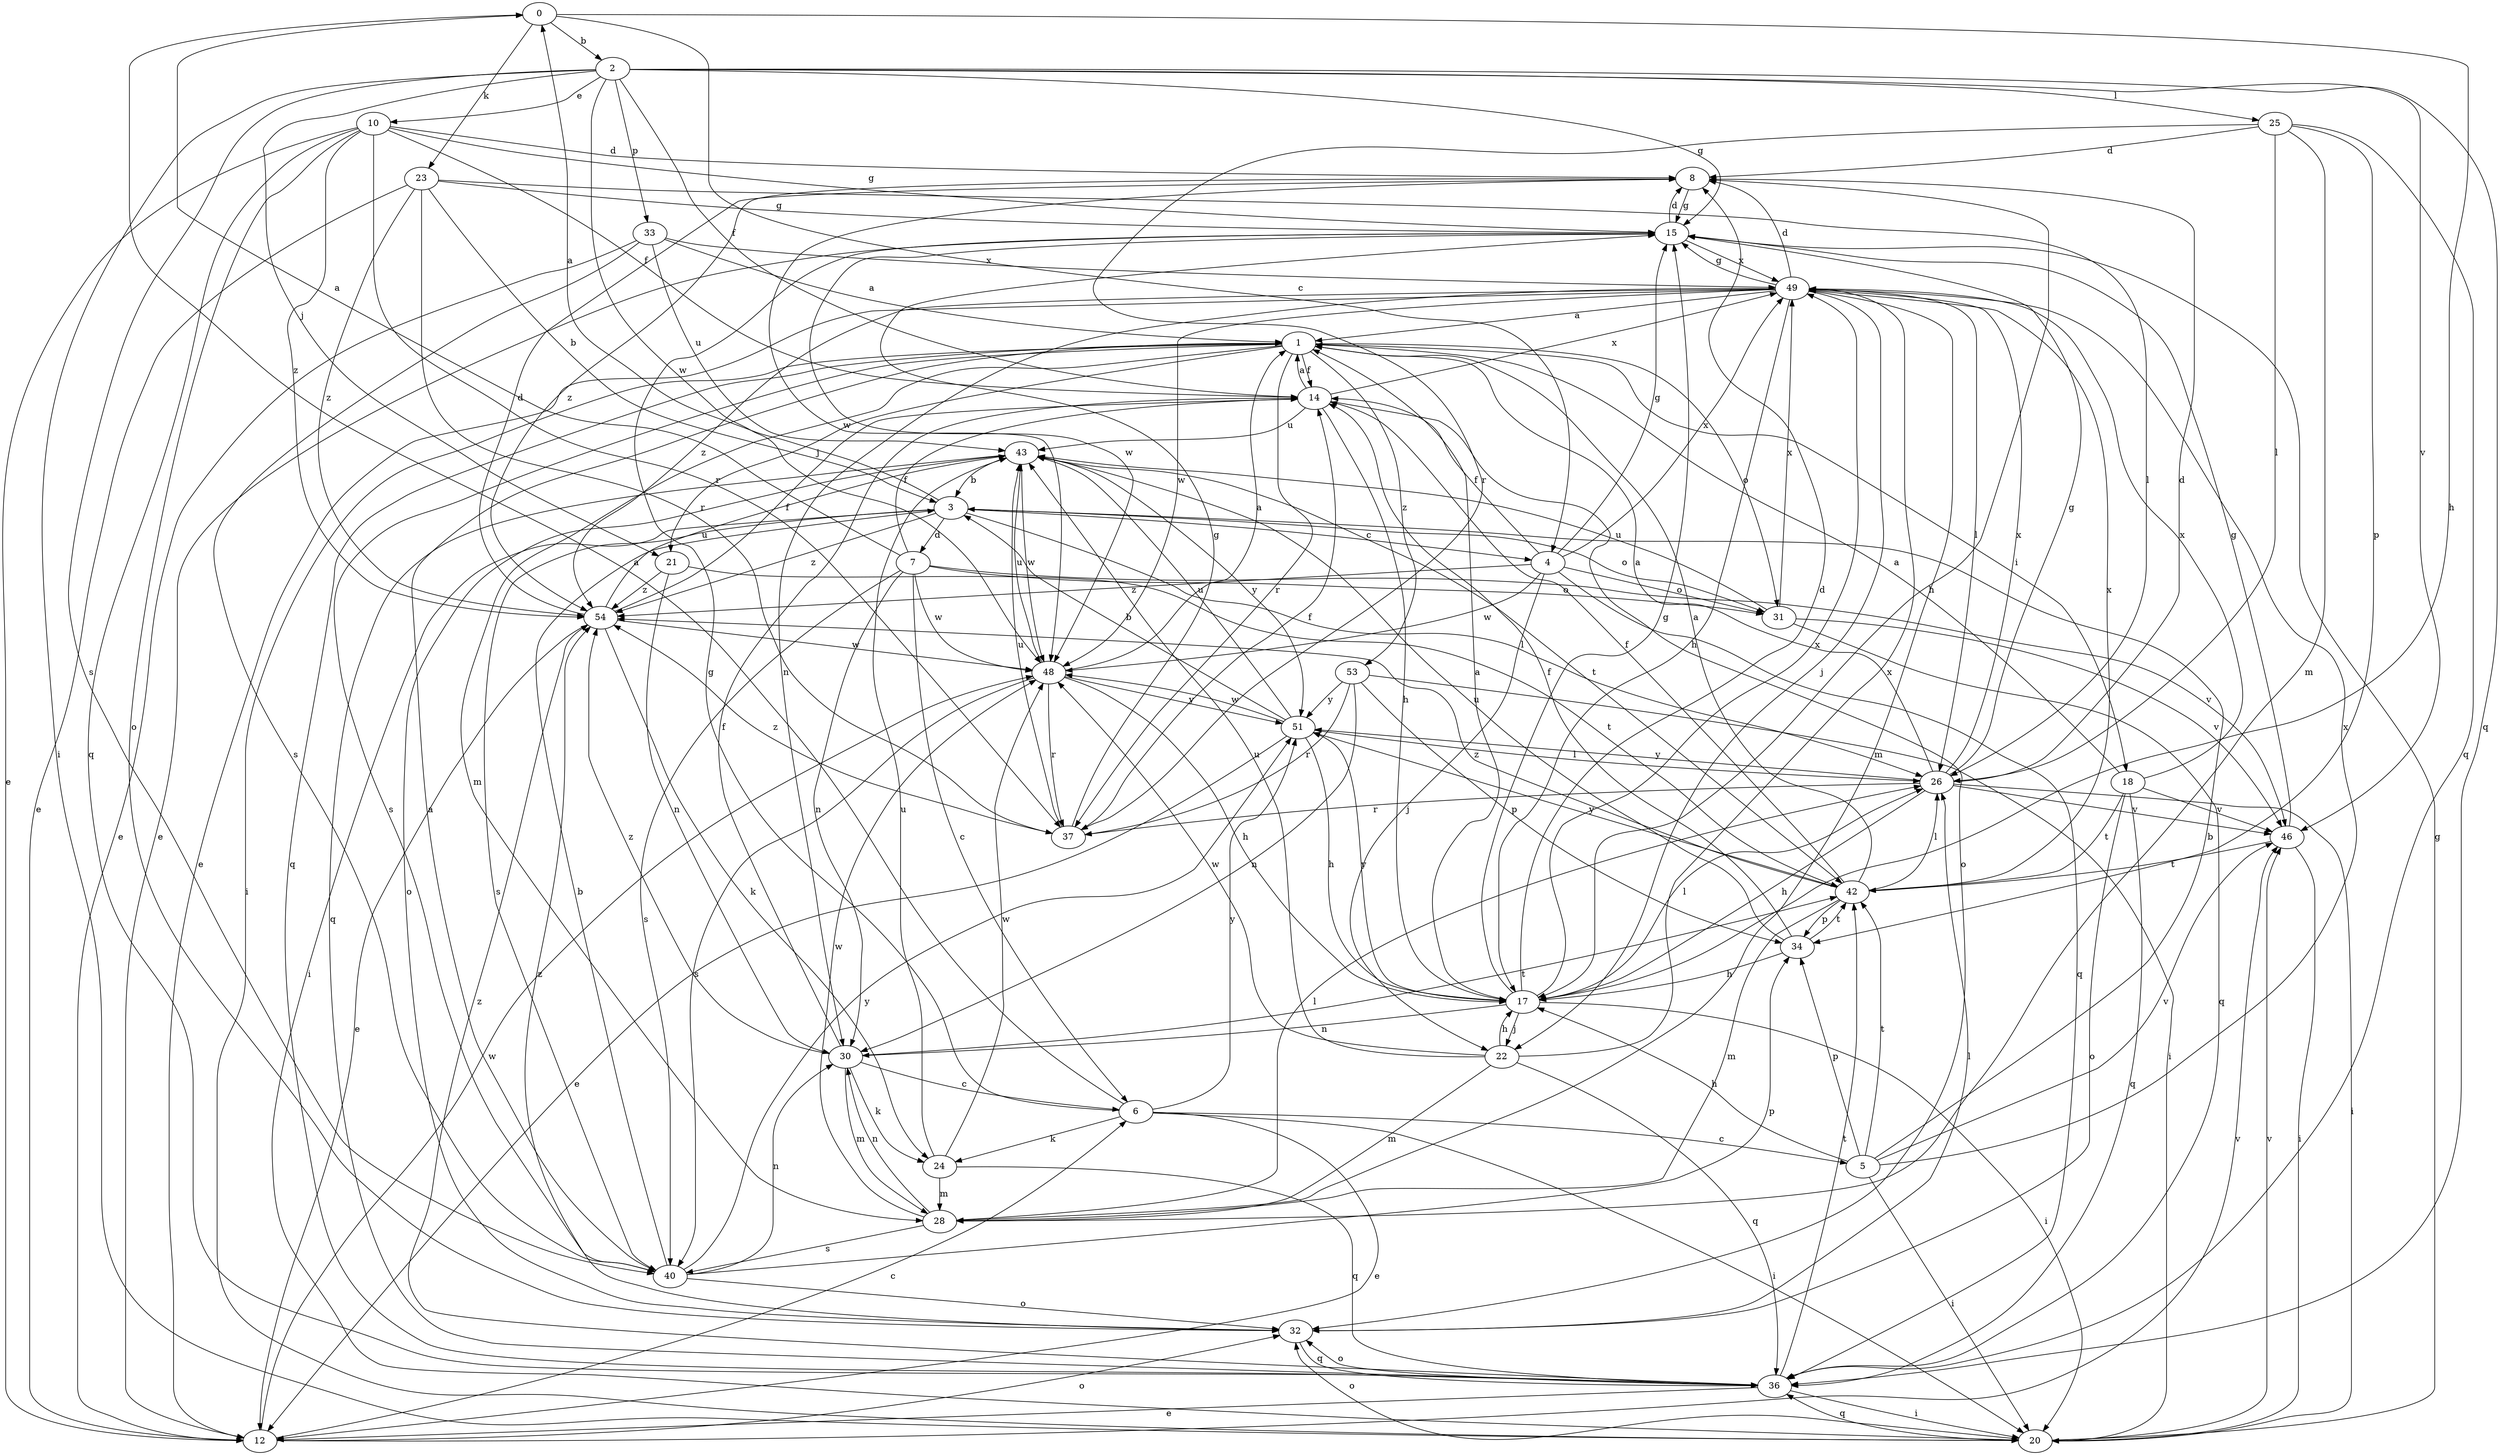 strict digraph  {
0;
1;
2;
3;
4;
5;
6;
7;
8;
10;
12;
14;
15;
17;
18;
20;
21;
22;
23;
24;
25;
26;
28;
30;
31;
32;
33;
34;
36;
37;
40;
42;
43;
46;
48;
49;
51;
53;
54;
0 -> 2  [label=b];
0 -> 4  [label=c];
0 -> 17  [label=h];
0 -> 23  [label=k];
1 -> 14  [label=f];
1 -> 18  [label=i];
1 -> 20  [label=i];
1 -> 21  [label=j];
1 -> 28  [label=m];
1 -> 31  [label=o];
1 -> 36  [label=q];
1 -> 37  [label=r];
1 -> 40  [label=s];
1 -> 53  [label=z];
2 -> 10  [label=e];
2 -> 14  [label=f];
2 -> 15  [label=g];
2 -> 20  [label=i];
2 -> 21  [label=j];
2 -> 25  [label=l];
2 -> 33  [label=p];
2 -> 36  [label=q];
2 -> 40  [label=s];
2 -> 46  [label=v];
2 -> 48  [label=w];
3 -> 0  [label=a];
3 -> 4  [label=c];
3 -> 7  [label=d];
3 -> 20  [label=i];
3 -> 26  [label=l];
3 -> 31  [label=o];
3 -> 40  [label=s];
3 -> 54  [label=z];
4 -> 14  [label=f];
4 -> 15  [label=g];
4 -> 22  [label=j];
4 -> 31  [label=o];
4 -> 36  [label=q];
4 -> 48  [label=w];
4 -> 49  [label=x];
4 -> 54  [label=z];
5 -> 3  [label=b];
5 -> 17  [label=h];
5 -> 20  [label=i];
5 -> 34  [label=p];
5 -> 42  [label=t];
5 -> 46  [label=v];
5 -> 49  [label=x];
6 -> 0  [label=a];
6 -> 5  [label=c];
6 -> 12  [label=e];
6 -> 15  [label=g];
6 -> 20  [label=i];
6 -> 24  [label=k];
6 -> 51  [label=y];
7 -> 0  [label=a];
7 -> 6  [label=c];
7 -> 14  [label=f];
7 -> 30  [label=n];
7 -> 31  [label=o];
7 -> 40  [label=s];
7 -> 46  [label=v];
7 -> 48  [label=w];
8 -> 15  [label=g];
8 -> 17  [label=h];
8 -> 48  [label=w];
8 -> 54  [label=z];
10 -> 8  [label=d];
10 -> 12  [label=e];
10 -> 14  [label=f];
10 -> 15  [label=g];
10 -> 32  [label=o];
10 -> 36  [label=q];
10 -> 37  [label=r];
10 -> 54  [label=z];
12 -> 6  [label=c];
12 -> 32  [label=o];
12 -> 46  [label=v];
12 -> 48  [label=w];
14 -> 1  [label=a];
14 -> 17  [label=h];
14 -> 32  [label=o];
14 -> 43  [label=u];
14 -> 49  [label=x];
15 -> 8  [label=d];
15 -> 12  [label=e];
15 -> 48  [label=w];
15 -> 49  [label=x];
17 -> 1  [label=a];
17 -> 8  [label=d];
17 -> 15  [label=g];
17 -> 20  [label=i];
17 -> 22  [label=j];
17 -> 26  [label=l];
17 -> 30  [label=n];
17 -> 49  [label=x];
17 -> 51  [label=y];
18 -> 1  [label=a];
18 -> 32  [label=o];
18 -> 36  [label=q];
18 -> 42  [label=t];
18 -> 46  [label=v];
18 -> 49  [label=x];
20 -> 15  [label=g];
20 -> 32  [label=o];
20 -> 36  [label=q];
20 -> 46  [label=v];
21 -> 30  [label=n];
21 -> 42  [label=t];
21 -> 54  [label=z];
22 -> 17  [label=h];
22 -> 28  [label=m];
22 -> 36  [label=q];
22 -> 43  [label=u];
22 -> 48  [label=w];
22 -> 49  [label=x];
23 -> 3  [label=b];
23 -> 12  [label=e];
23 -> 15  [label=g];
23 -> 26  [label=l];
23 -> 37  [label=r];
23 -> 54  [label=z];
24 -> 28  [label=m];
24 -> 36  [label=q];
24 -> 43  [label=u];
24 -> 48  [label=w];
25 -> 8  [label=d];
25 -> 26  [label=l];
25 -> 28  [label=m];
25 -> 34  [label=p];
25 -> 36  [label=q];
25 -> 37  [label=r];
26 -> 1  [label=a];
26 -> 8  [label=d];
26 -> 15  [label=g];
26 -> 17  [label=h];
26 -> 20  [label=i];
26 -> 37  [label=r];
26 -> 46  [label=v];
26 -> 49  [label=x];
26 -> 51  [label=y];
28 -> 26  [label=l];
28 -> 30  [label=n];
28 -> 40  [label=s];
28 -> 48  [label=w];
30 -> 6  [label=c];
30 -> 14  [label=f];
30 -> 24  [label=k];
30 -> 28  [label=m];
30 -> 42  [label=t];
30 -> 54  [label=z];
31 -> 36  [label=q];
31 -> 43  [label=u];
31 -> 46  [label=v];
31 -> 49  [label=x];
32 -> 26  [label=l];
32 -> 36  [label=q];
32 -> 54  [label=z];
33 -> 1  [label=a];
33 -> 12  [label=e];
33 -> 40  [label=s];
33 -> 43  [label=u];
33 -> 49  [label=x];
34 -> 14  [label=f];
34 -> 17  [label=h];
34 -> 42  [label=t];
34 -> 43  [label=u];
36 -> 12  [label=e];
36 -> 20  [label=i];
36 -> 32  [label=o];
36 -> 42  [label=t];
36 -> 54  [label=z];
37 -> 14  [label=f];
37 -> 15  [label=g];
37 -> 43  [label=u];
37 -> 54  [label=z];
40 -> 1  [label=a];
40 -> 3  [label=b];
40 -> 30  [label=n];
40 -> 32  [label=o];
40 -> 34  [label=p];
40 -> 51  [label=y];
42 -> 1  [label=a];
42 -> 14  [label=f];
42 -> 26  [label=l];
42 -> 28  [label=m];
42 -> 34  [label=p];
42 -> 49  [label=x];
42 -> 51  [label=y];
42 -> 54  [label=z];
43 -> 3  [label=b];
43 -> 32  [label=o];
43 -> 36  [label=q];
43 -> 42  [label=t];
43 -> 48  [label=w];
43 -> 51  [label=y];
46 -> 15  [label=g];
46 -> 20  [label=i];
46 -> 42  [label=t];
48 -> 1  [label=a];
48 -> 17  [label=h];
48 -> 37  [label=r];
48 -> 40  [label=s];
48 -> 43  [label=u];
48 -> 51  [label=y];
49 -> 1  [label=a];
49 -> 8  [label=d];
49 -> 12  [label=e];
49 -> 15  [label=g];
49 -> 17  [label=h];
49 -> 22  [label=j];
49 -> 26  [label=l];
49 -> 28  [label=m];
49 -> 30  [label=n];
49 -> 48  [label=w];
49 -> 54  [label=z];
51 -> 3  [label=b];
51 -> 12  [label=e];
51 -> 17  [label=h];
51 -> 26  [label=l];
51 -> 43  [label=u];
51 -> 48  [label=w];
53 -> 20  [label=i];
53 -> 30  [label=n];
53 -> 34  [label=p];
53 -> 37  [label=r];
53 -> 51  [label=y];
54 -> 8  [label=d];
54 -> 12  [label=e];
54 -> 14  [label=f];
54 -> 24  [label=k];
54 -> 43  [label=u];
54 -> 48  [label=w];
}
